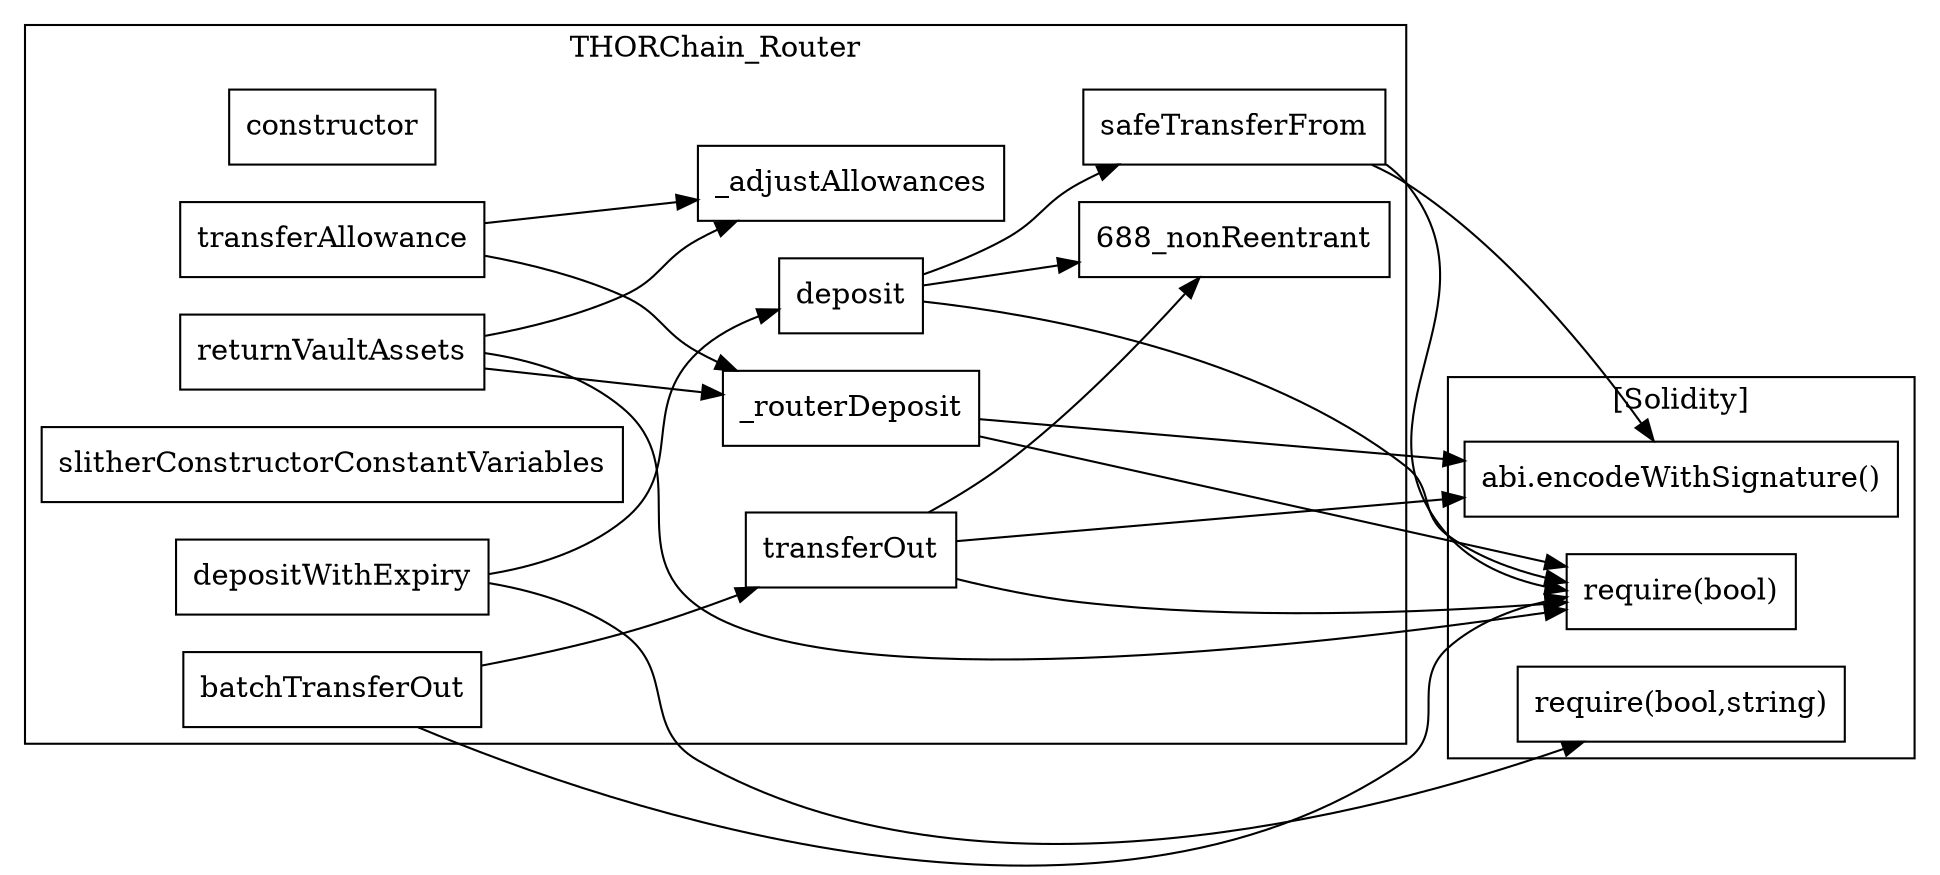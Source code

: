 strict digraph {
rankdir="LR"
node [shape=box]
subgraph cluster_688_THORChain_Router {
label = "THORChain_Router"
"688_constructor" [label="constructor"]
"688_depositWithExpiry" [label="depositWithExpiry"]
"688_transferAllowance" [label="transferAllowance"]
"688__routerDeposit" [label="_routerDeposit"]
"688_slitherConstructorConstantVariables" [label="slitherConstructorConstantVariables"]
"688__adjustAllowances" [label="_adjustAllowances"]
"688_returnVaultAssets" [label="returnVaultAssets"]
"688_transferOut" [label="transferOut"]
"688_deposit" [label="deposit"]
"688_batchTransferOut" [label="batchTransferOut"]
"688_safeTransferFrom" [label="safeTransferFrom"]
"688_deposit" -> "688_safeTransferFrom"
"688_transferOut" -> "688_nonReentrant"
"688_returnVaultAssets" -> "688__adjustAllowances"
"688_transferAllowance" -> "688__routerDeposit"
"688_deposit" -> "688_nonReentrant"
"688_batchTransferOut" -> "688_transferOut"
"688_depositWithExpiry" -> "688_deposit"
"688_returnVaultAssets" -> "688__routerDeposit"
"688_transferAllowance" -> "688__adjustAllowances"
}subgraph cluster_solidity {
label = "[Solidity]"
"require(bool)" 
"require(bool,string)" 
"abi.encodeWithSignature()" 
"688_safeTransferFrom" -> "require(bool)"
"688_deposit" -> "require(bool)"
"688_safeTransferFrom" -> "abi.encodeWithSignature()"
"688_transferOut" -> "abi.encodeWithSignature()"
"688__routerDeposit" -> "abi.encodeWithSignature()"
"688_batchTransferOut" -> "require(bool)"
"688_transferOut" -> "require(bool)"
"688_returnVaultAssets" -> "require(bool)"
"688_depositWithExpiry" -> "require(bool,string)"
"688__routerDeposit" -> "require(bool)"
}
}